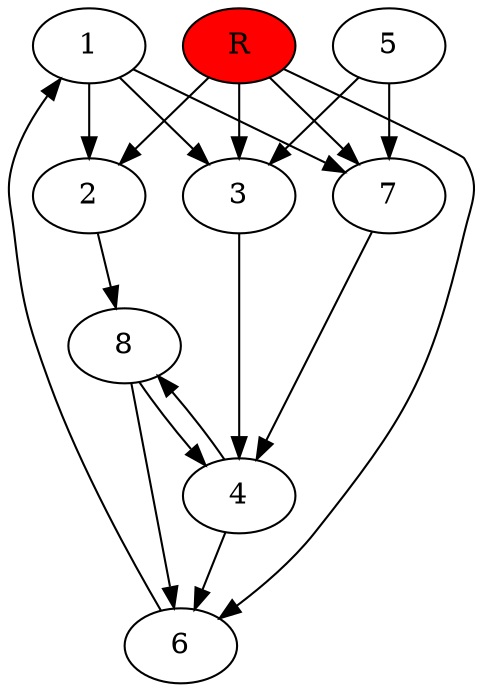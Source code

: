 digraph prb759 {
	1
	2
	3
	4
	5
	6
	7
	8
	R [fillcolor="#ff0000" style=filled]
	1 -> 2
	1 -> 3
	1 -> 7
	2 -> 8
	3 -> 4
	4 -> 6
	4 -> 8
	5 -> 3
	5 -> 7
	6 -> 1
	7 -> 4
	8 -> 4
	8 -> 6
	R -> 2
	R -> 3
	R -> 6
	R -> 7
}
